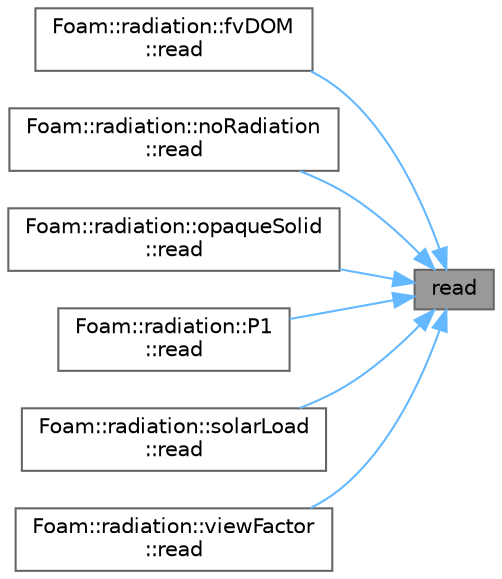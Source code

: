 digraph "read"
{
 // LATEX_PDF_SIZE
  bgcolor="transparent";
  edge [fontname=Helvetica,fontsize=10,labelfontname=Helvetica,labelfontsize=10];
  node [fontname=Helvetica,fontsize=10,shape=box,height=0.2,width=0.4];
  rankdir="RL";
  Node1 [id="Node000001",label="read",height=0.2,width=0.4,color="gray40", fillcolor="grey60", style="filled", fontcolor="black",tooltip=" "];
  Node1 -> Node2 [id="edge1_Node000001_Node000002",dir="back",color="steelblue1",style="solid",tooltip=" "];
  Node2 [id="Node000002",label="Foam::radiation::fvDOM\l::read",height=0.2,width=0.4,color="grey40", fillcolor="white", style="filled",URL="$classFoam_1_1radiation_1_1fvDOM.html#af816873151ddb0126e98bb2f914d8ed5",tooltip=" "];
  Node1 -> Node3 [id="edge2_Node000001_Node000003",dir="back",color="steelblue1",style="solid",tooltip=" "];
  Node3 [id="Node000003",label="Foam::radiation::noRadiation\l::read",height=0.2,width=0.4,color="grey40", fillcolor="white", style="filled",URL="$classFoam_1_1radiation_1_1noRadiation.html#af816873151ddb0126e98bb2f914d8ed5",tooltip=" "];
  Node1 -> Node4 [id="edge3_Node000001_Node000004",dir="back",color="steelblue1",style="solid",tooltip=" "];
  Node4 [id="Node000004",label="Foam::radiation::opaqueSolid\l::read",height=0.2,width=0.4,color="grey40", fillcolor="white", style="filled",URL="$classFoam_1_1radiation_1_1opaqueSolid.html#af816873151ddb0126e98bb2f914d8ed5",tooltip=" "];
  Node1 -> Node5 [id="edge4_Node000001_Node000005",dir="back",color="steelblue1",style="solid",tooltip=" "];
  Node5 [id="Node000005",label="Foam::radiation::P1\l::read",height=0.2,width=0.4,color="grey40", fillcolor="white", style="filled",URL="$classFoam_1_1radiation_1_1P1.html#af816873151ddb0126e98bb2f914d8ed5",tooltip=" "];
  Node1 -> Node6 [id="edge5_Node000001_Node000006",dir="back",color="steelblue1",style="solid",tooltip=" "];
  Node6 [id="Node000006",label="Foam::radiation::solarLoad\l::read",height=0.2,width=0.4,color="grey40", fillcolor="white", style="filled",URL="$classFoam_1_1radiation_1_1solarLoad.html#af816873151ddb0126e98bb2f914d8ed5",tooltip=" "];
  Node1 -> Node7 [id="edge6_Node000001_Node000007",dir="back",color="steelblue1",style="solid",tooltip=" "];
  Node7 [id="Node000007",label="Foam::radiation::viewFactor\l::read",height=0.2,width=0.4,color="grey40", fillcolor="white", style="filled",URL="$classFoam_1_1radiation_1_1viewFactor.html#af816873151ddb0126e98bb2f914d8ed5",tooltip=" "];
}
